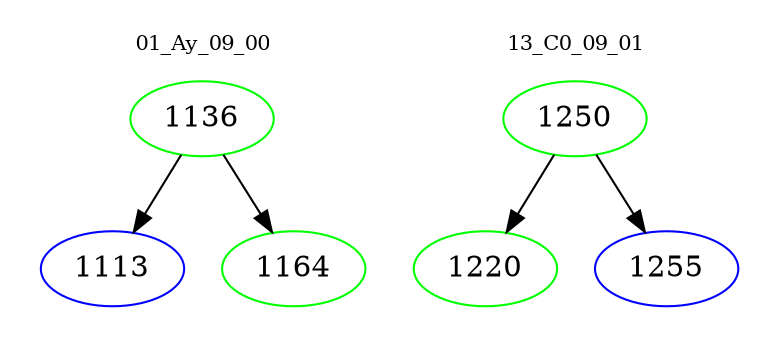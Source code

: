 digraph{
subgraph cluster_0 {
color = white
label = "01_Ay_09_00";
fontsize=10;
T0_1136 [label="1136", color="green"]
T0_1136 -> T0_1113 [color="black"]
T0_1113 [label="1113", color="blue"]
T0_1136 -> T0_1164 [color="black"]
T0_1164 [label="1164", color="green"]
}
subgraph cluster_1 {
color = white
label = "13_C0_09_01";
fontsize=10;
T1_1250 [label="1250", color="green"]
T1_1250 -> T1_1220 [color="black"]
T1_1220 [label="1220", color="green"]
T1_1250 -> T1_1255 [color="black"]
T1_1255 [label="1255", color="blue"]
}
}
